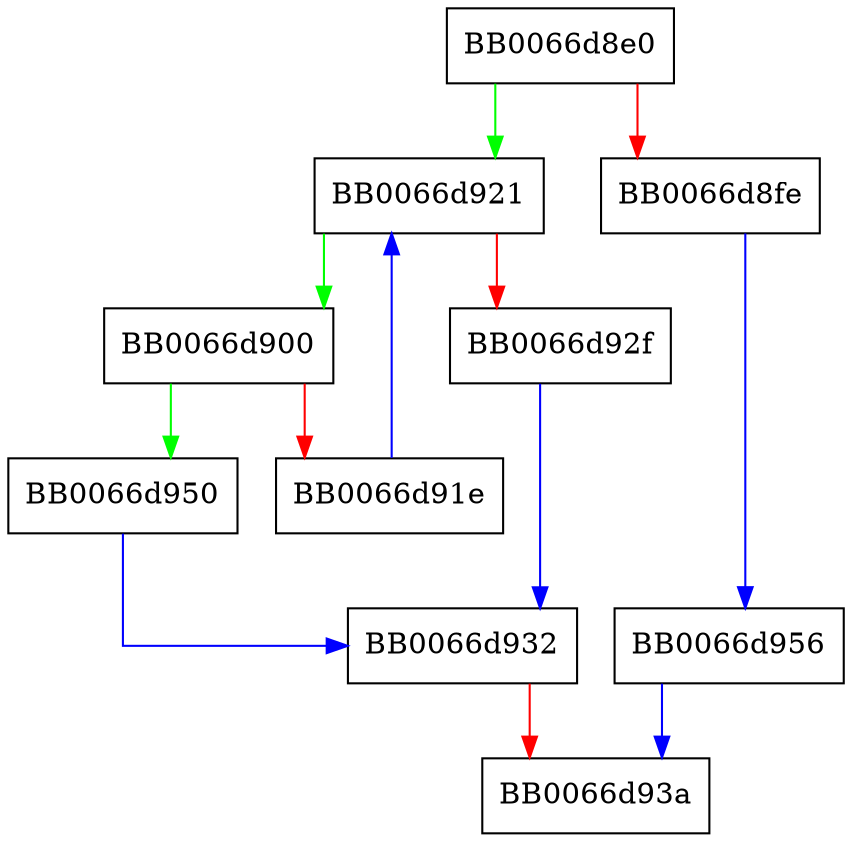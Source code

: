 digraph SXNET_get_id_asc {
  node [shape="box"];
  graph [splines=ortho];
  BB0066d8e0 -> BB0066d921 [color="green"];
  BB0066d8e0 -> BB0066d8fe [color="red"];
  BB0066d8fe -> BB0066d956 [color="blue"];
  BB0066d900 -> BB0066d950 [color="green"];
  BB0066d900 -> BB0066d91e [color="red"];
  BB0066d91e -> BB0066d921 [color="blue"];
  BB0066d921 -> BB0066d900 [color="green"];
  BB0066d921 -> BB0066d92f [color="red"];
  BB0066d92f -> BB0066d932 [color="blue"];
  BB0066d932 -> BB0066d93a [color="red"];
  BB0066d950 -> BB0066d932 [color="blue"];
  BB0066d956 -> BB0066d93a [color="blue"];
}